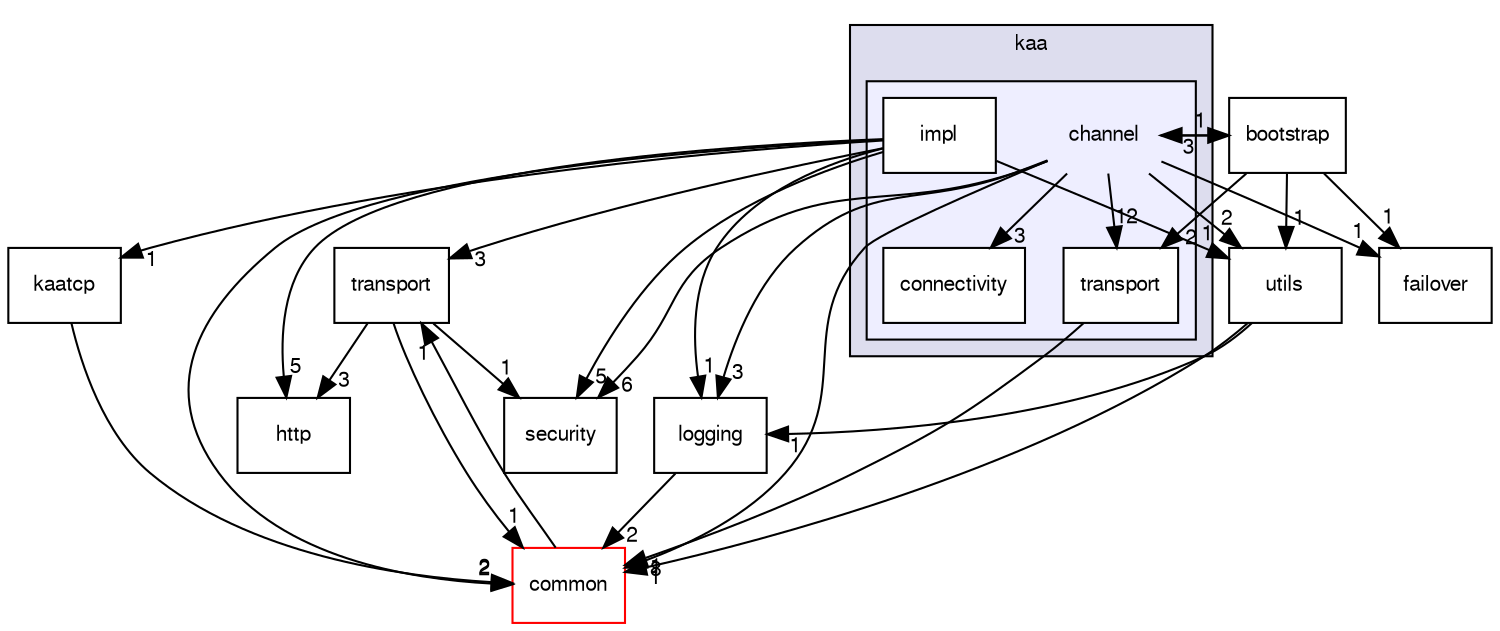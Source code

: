digraph "/var/lib/jenkins/workspace/kaa_stable/client/client-multi/client-cpp/kaa/channel" {
  bgcolor=transparent;
  compound=true
  node [ fontsize="10", fontname="FreeSans"];
  edge [ labelfontsize="10", labelfontname="FreeSans"];
  subgraph clusterdir_83f90e4da98ad448748a0c1293854263 {
    graph [ bgcolor="#ddddee", pencolor="black", label="kaa" fontname="FreeSans", fontsize="10", URL="dir_83f90e4da98ad448748a0c1293854263.html"]
  subgraph clusterdir_e0d3c5e08d2a34b96d39e895ad0bbab8 {
    graph [ bgcolor="#eeeeff", pencolor="black", label="" URL="dir_e0d3c5e08d2a34b96d39e895ad0bbab8.html"];
    dir_e0d3c5e08d2a34b96d39e895ad0bbab8 [shape=plaintext label="channel"];
    dir_3ff2ca4e50a8e503e36aefa7c4ab7733 [shape=box label="connectivity" color="black" fillcolor="white" style="filled" URL="dir_3ff2ca4e50a8e503e36aefa7c4ab7733.html"];
    dir_db69d477680a27f54447d1c8bac6375c [shape=box label="impl" color="black" fillcolor="white" style="filled" URL="dir_db69d477680a27f54447d1c8bac6375c.html"];
    dir_add13a7dc093cfcd048dd4af486dc018 [shape=box label="transport" color="black" fillcolor="white" style="filled" URL="dir_add13a7dc093cfcd048dd4af486dc018.html"];
  }
  }
  dir_9778d4bf6183422a66b3de3497a3ecbf [shape=box label="security" URL="dir_9778d4bf6183422a66b3de3497a3ecbf.html"];
  dir_3df7e76c44d941fae8903687d8eead5b [shape=box label="logging" URL="dir_3df7e76c44d941fae8903687d8eead5b.html"];
  dir_1ce304b01336447395af3637d7d1b29f [shape=box label="common" color="red" URL="dir_1ce304b01336447395af3637d7d1b29f.html"];
  dir_ca18eb745051c7269b315ff016123919 [shape=box label="utils" URL="dir_ca18eb745051c7269b315ff016123919.html"];
  dir_0f74aed913855a8ac373e87458ac2ffb [shape=box label="http" URL="dir_0f74aed913855a8ac373e87458ac2ffb.html"];
  dir_9859074c69d47fa78b6e468178f1601b [shape=box label="transport" URL="dir_9859074c69d47fa78b6e468178f1601b.html"];
  dir_b64824f2cc76cb71aef59814b058e51a [shape=box label="failover" URL="dir_b64824f2cc76cb71aef59814b058e51a.html"];
  dir_18be0b2d964b07d50860ab78d502bbbf [shape=box label="bootstrap" URL="dir_18be0b2d964b07d50860ab78d502bbbf.html"];
  dir_dde3a508c72b038fc5a353259d77a8e9 [shape=box label="kaatcp" URL="dir_dde3a508c72b038fc5a353259d77a8e9.html"];
  dir_3df7e76c44d941fae8903687d8eead5b->dir_1ce304b01336447395af3637d7d1b29f [headlabel="2", labeldistance=1.5 headhref="dir_000027_000014.html"];
  dir_1ce304b01336447395af3637d7d1b29f->dir_9859074c69d47fa78b6e468178f1601b [headlabel="1", labeldistance=1.5 headhref="dir_000014_000033.html"];
  dir_db69d477680a27f54447d1c8bac6375c->dir_9778d4bf6183422a66b3de3497a3ecbf [headlabel="5", labeldistance=1.5 headhref="dir_000012_000031.html"];
  dir_db69d477680a27f54447d1c8bac6375c->dir_3df7e76c44d941fae8903687d8eead5b [headlabel="1", labeldistance=1.5 headhref="dir_000012_000027.html"];
  dir_db69d477680a27f54447d1c8bac6375c->dir_1ce304b01336447395af3637d7d1b29f [headlabel="2", labeldistance=1.5 headhref="dir_000012_000014.html"];
  dir_db69d477680a27f54447d1c8bac6375c->dir_ca18eb745051c7269b315ff016123919 [headlabel="1", labeldistance=1.5 headhref="dir_000012_000034.html"];
  dir_db69d477680a27f54447d1c8bac6375c->dir_0f74aed913855a8ac373e87458ac2ffb [headlabel="5", labeldistance=1.5 headhref="dir_000012_000023.html"];
  dir_db69d477680a27f54447d1c8bac6375c->dir_9859074c69d47fa78b6e468178f1601b [headlabel="3", labeldistance=1.5 headhref="dir_000012_000033.html"];
  dir_db69d477680a27f54447d1c8bac6375c->dir_dde3a508c72b038fc5a353259d77a8e9 [headlabel="1", labeldistance=1.5 headhref="dir_000012_000024.html"];
  dir_ca18eb745051c7269b315ff016123919->dir_3df7e76c44d941fae8903687d8eead5b [headlabel="1", labeldistance=1.5 headhref="dir_000034_000027.html"];
  dir_ca18eb745051c7269b315ff016123919->dir_1ce304b01336447395af3637d7d1b29f [headlabel="1", labeldistance=1.5 headhref="dir_000034_000014.html"];
  dir_add13a7dc093cfcd048dd4af486dc018->dir_1ce304b01336447395af3637d7d1b29f [headlabel="1", labeldistance=1.5 headhref="dir_000013_000014.html"];
  dir_9859074c69d47fa78b6e468178f1601b->dir_9778d4bf6183422a66b3de3497a3ecbf [headlabel="1", labeldistance=1.5 headhref="dir_000033_000031.html"];
  dir_9859074c69d47fa78b6e468178f1601b->dir_1ce304b01336447395af3637d7d1b29f [headlabel="1", labeldistance=1.5 headhref="dir_000033_000014.html"];
  dir_9859074c69d47fa78b6e468178f1601b->dir_0f74aed913855a8ac373e87458ac2ffb [headlabel="3", labeldistance=1.5 headhref="dir_000033_000023.html"];
  dir_e0d3c5e08d2a34b96d39e895ad0bbab8->dir_9778d4bf6183422a66b3de3497a3ecbf [headlabel="6", labeldistance=1.5 headhref="dir_000010_000031.html"];
  dir_e0d3c5e08d2a34b96d39e895ad0bbab8->dir_3df7e76c44d941fae8903687d8eead5b [headlabel="3", labeldistance=1.5 headhref="dir_000010_000027.html"];
  dir_e0d3c5e08d2a34b96d39e895ad0bbab8->dir_1ce304b01336447395af3637d7d1b29f [headlabel="8", labeldistance=1.5 headhref="dir_000010_000014.html"];
  dir_e0d3c5e08d2a34b96d39e895ad0bbab8->dir_ca18eb745051c7269b315ff016123919 [headlabel="2", labeldistance=1.5 headhref="dir_000010_000034.html"];
  dir_e0d3c5e08d2a34b96d39e895ad0bbab8->dir_add13a7dc093cfcd048dd4af486dc018 [headlabel="12", labeldistance=1.5 headhref="dir_000010_000013.html"];
  dir_e0d3c5e08d2a34b96d39e895ad0bbab8->dir_3ff2ca4e50a8e503e36aefa7c4ab7733 [headlabel="3", labeldistance=1.5 headhref="dir_000010_000011.html"];
  dir_e0d3c5e08d2a34b96d39e895ad0bbab8->dir_b64824f2cc76cb71aef59814b058e51a [headlabel="1", labeldistance=1.5 headhref="dir_000010_000022.html"];
  dir_e0d3c5e08d2a34b96d39e895ad0bbab8->dir_18be0b2d964b07d50860ab78d502bbbf [headlabel="1", labeldistance=1.5 headhref="dir_000010_000009.html"];
  dir_18be0b2d964b07d50860ab78d502bbbf->dir_ca18eb745051c7269b315ff016123919 [headlabel="1", labeldistance=1.5 headhref="dir_000009_000034.html"];
  dir_18be0b2d964b07d50860ab78d502bbbf->dir_add13a7dc093cfcd048dd4af486dc018 [headlabel="2", labeldistance=1.5 headhref="dir_000009_000013.html"];
  dir_18be0b2d964b07d50860ab78d502bbbf->dir_b64824f2cc76cb71aef59814b058e51a [headlabel="1", labeldistance=1.5 headhref="dir_000009_000022.html"];
  dir_18be0b2d964b07d50860ab78d502bbbf->dir_e0d3c5e08d2a34b96d39e895ad0bbab8 [headlabel="3", labeldistance=1.5 headhref="dir_000009_000010.html"];
  dir_dde3a508c72b038fc5a353259d77a8e9->dir_1ce304b01336447395af3637d7d1b29f [headlabel="2", labeldistance=1.5 headhref="dir_000024_000014.html"];
}
